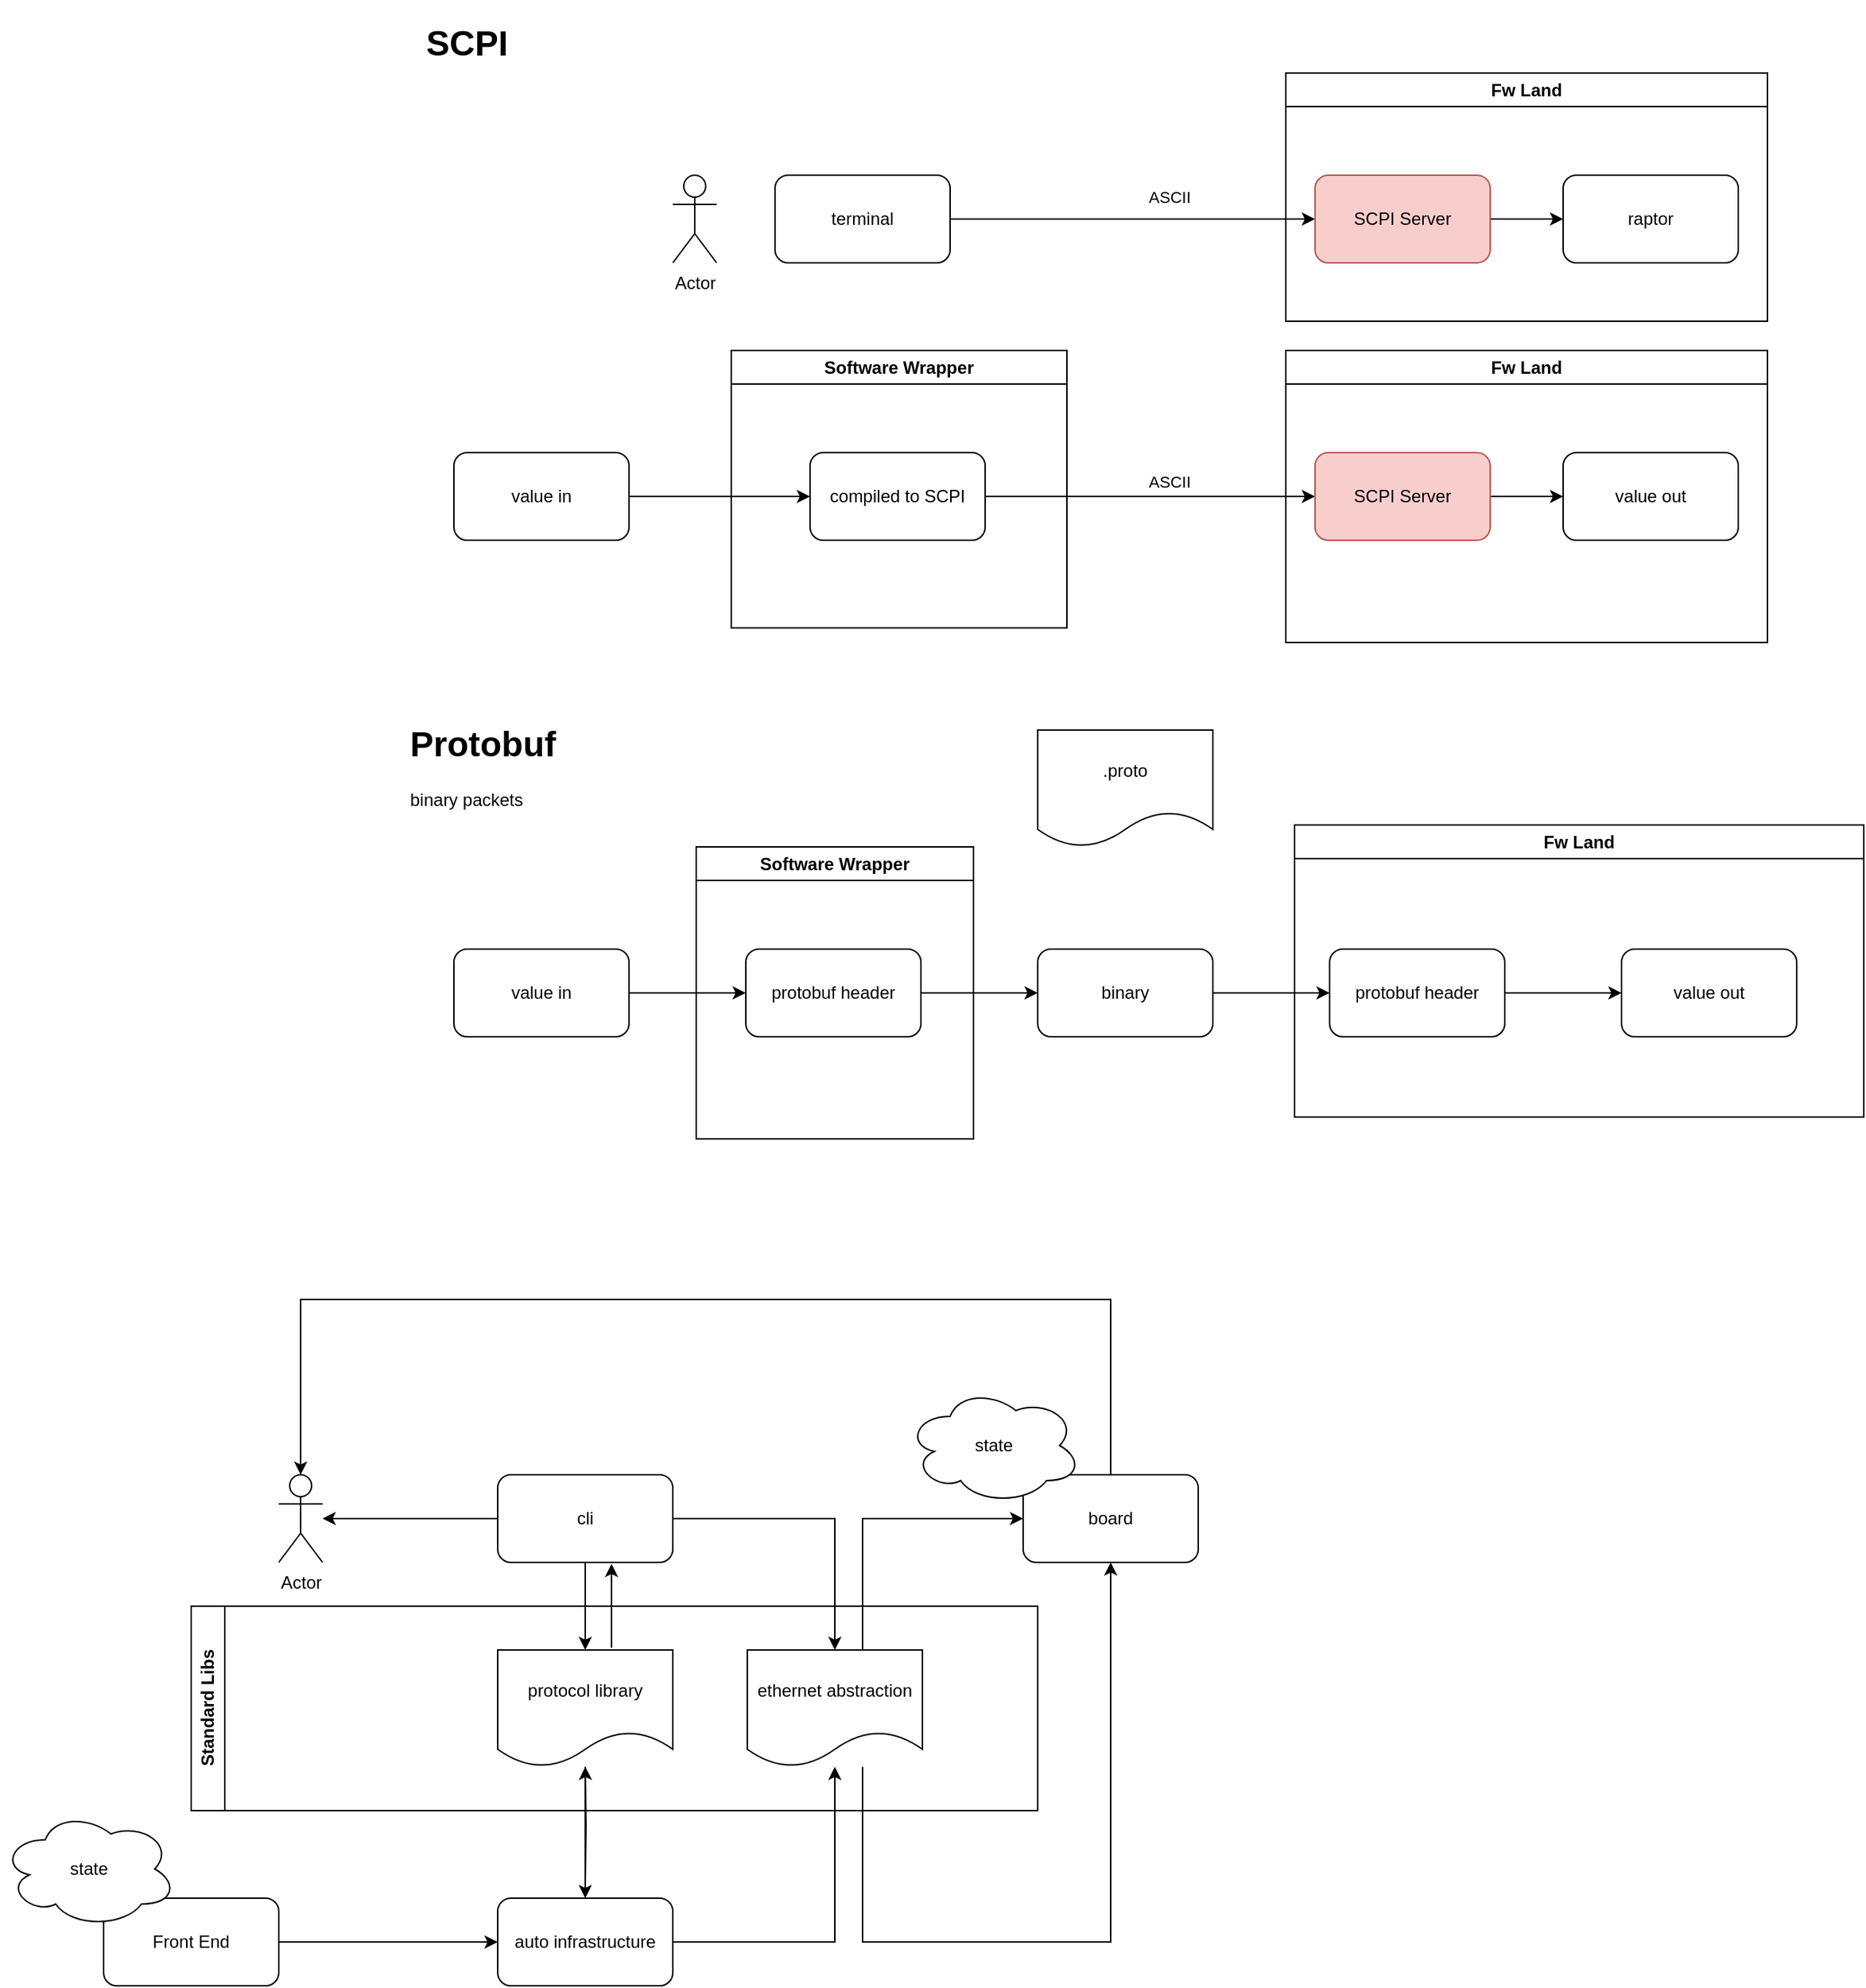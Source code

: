 <mxfile version="23.1.6" type="github">
  <diagram name="ページ1" id="B8-x3M2N_6PaRBQZLglH">
    <mxGraphModel dx="1681" dy="791" grid="1" gridSize="10" guides="1" tooltips="1" connect="1" arrows="1" fold="1" page="1" pageScale="1" pageWidth="827" pageHeight="1169" math="0" shadow="0">
      <root>
        <mxCell id="0" />
        <mxCell id="1" parent="0" />
        <mxCell id="lA-4Ht-vh1E4plJkYhcR-1" value="Actor" style="shape=umlActor;verticalLabelPosition=bottom;verticalAlign=top;html=1;outlineConnect=0;" parent="1" vertex="1">
          <mxGeometry x="60" y="140" width="30" height="60" as="geometry" />
        </mxCell>
        <mxCell id="lA-4Ht-vh1E4plJkYhcR-5" style="edgeStyle=orthogonalEdgeStyle;rounded=0;orthogonalLoop=1;jettySize=auto;html=1;" parent="1" source="lA-4Ht-vh1E4plJkYhcR-31" edge="1">
          <mxGeometry relative="1" as="geometry">
            <mxPoint x="670" y="170" as="targetPoint" />
          </mxGeometry>
        </mxCell>
        <mxCell id="lA-4Ht-vh1E4plJkYhcR-2" value="terminal" style="rounded=1;whiteSpace=wrap;html=1;" parent="1" vertex="1">
          <mxGeometry x="130" y="140" width="120" height="60" as="geometry" />
        </mxCell>
        <mxCell id="lA-4Ht-vh1E4plJkYhcR-4" value="&lt;h1&gt;SCPI&lt;/h1&gt;&lt;p&gt;&lt;br&gt;&lt;/p&gt;" style="text;html=1;spacing=5;spacingTop=-20;whiteSpace=wrap;overflow=hidden;rounded=0;" parent="1" vertex="1">
          <mxGeometry x="-114" y="30" width="190" height="80" as="geometry" />
        </mxCell>
        <mxCell id="lA-4Ht-vh1E4plJkYhcR-11" value="" style="edgeStyle=orthogonalEdgeStyle;rounded=0;orthogonalLoop=1;jettySize=auto;html=1;" parent="1" source="lA-4Ht-vh1E4plJkYhcR-9" target="lA-4Ht-vh1E4plJkYhcR-10" edge="1">
          <mxGeometry relative="1" as="geometry" />
        </mxCell>
        <mxCell id="lA-4Ht-vh1E4plJkYhcR-9" value="protobuf header" style="rounded=1;whiteSpace=wrap;html=1;" parent="1" vertex="1">
          <mxGeometry x="110" y="670" width="120" height="60" as="geometry" />
        </mxCell>
        <mxCell id="lA-4Ht-vh1E4plJkYhcR-13" value="" style="edgeStyle=orthogonalEdgeStyle;rounded=0;orthogonalLoop=1;jettySize=auto;html=1;" parent="1" source="lA-4Ht-vh1E4plJkYhcR-10" target="lA-4Ht-vh1E4plJkYhcR-12" edge="1">
          <mxGeometry relative="1" as="geometry" />
        </mxCell>
        <mxCell id="lA-4Ht-vh1E4plJkYhcR-10" value="binary" style="rounded=1;whiteSpace=wrap;html=1;" parent="1" vertex="1">
          <mxGeometry x="310" y="670" width="120" height="60" as="geometry" />
        </mxCell>
        <mxCell id="lA-4Ht-vh1E4plJkYhcR-15" value="" style="edgeStyle=orthogonalEdgeStyle;rounded=0;orthogonalLoop=1;jettySize=auto;html=1;" parent="1" source="lA-4Ht-vh1E4plJkYhcR-12" target="lA-4Ht-vh1E4plJkYhcR-14" edge="1">
          <mxGeometry relative="1" as="geometry" />
        </mxCell>
        <mxCell id="lA-4Ht-vh1E4plJkYhcR-12" value="protobuf header" style="rounded=1;whiteSpace=wrap;html=1;" parent="1" vertex="1">
          <mxGeometry x="510" y="670" width="120" height="60" as="geometry" />
        </mxCell>
        <mxCell id="lA-4Ht-vh1E4plJkYhcR-14" value="value out" style="rounded=1;whiteSpace=wrap;html=1;" parent="1" vertex="1">
          <mxGeometry x="710" y="670" width="120" height="60" as="geometry" />
        </mxCell>
        <mxCell id="lA-4Ht-vh1E4plJkYhcR-17" style="edgeStyle=orthogonalEdgeStyle;rounded=0;orthogonalLoop=1;jettySize=auto;html=1;" parent="1" source="lA-4Ht-vh1E4plJkYhcR-16" target="lA-4Ht-vh1E4plJkYhcR-9" edge="1">
          <mxGeometry relative="1" as="geometry" />
        </mxCell>
        <mxCell id="lA-4Ht-vh1E4plJkYhcR-16" value="value in" style="rounded=1;whiteSpace=wrap;html=1;" parent="1" vertex="1">
          <mxGeometry x="-90" y="670" width="120" height="60" as="geometry" />
        </mxCell>
        <mxCell id="lA-4Ht-vh1E4plJkYhcR-18" value="Software Wrapper" style="swimlane;whiteSpace=wrap;html=1;" parent="1" vertex="1">
          <mxGeometry x="76" y="600" width="190" height="200" as="geometry" />
        </mxCell>
        <mxCell id="lA-4Ht-vh1E4plJkYhcR-20" value="Software Wrapper" style="swimlane;whiteSpace=wrap;html=1;" parent="1" vertex="1">
          <mxGeometry x="100" y="260" width="230" height="190" as="geometry" />
        </mxCell>
        <mxCell id="lA-4Ht-vh1E4plJkYhcR-21" value="compiled to SCPI" style="rounded=1;whiteSpace=wrap;html=1;" parent="lA-4Ht-vh1E4plJkYhcR-20" vertex="1">
          <mxGeometry x="54" y="70" width="120" height="60" as="geometry" />
        </mxCell>
        <mxCell id="lA-4Ht-vh1E4plJkYhcR-22" style="edgeStyle=orthogonalEdgeStyle;rounded=0;orthogonalLoop=1;jettySize=auto;html=1;" parent="1" source="lA-4Ht-vh1E4plJkYhcR-19" target="lA-4Ht-vh1E4plJkYhcR-21" edge="1">
          <mxGeometry relative="1" as="geometry" />
        </mxCell>
        <mxCell id="lA-4Ht-vh1E4plJkYhcR-19" value="value in" style="rounded=1;whiteSpace=wrap;html=1;" parent="1" vertex="1">
          <mxGeometry x="-90" y="330" width="120" height="60" as="geometry" />
        </mxCell>
        <mxCell id="lA-4Ht-vh1E4plJkYhcR-24" value="value out" style="rounded=1;whiteSpace=wrap;html=1;" parent="1" vertex="1">
          <mxGeometry x="670" y="330" width="120" height="60" as="geometry" />
        </mxCell>
        <mxCell id="lA-4Ht-vh1E4plJkYhcR-23" style="edgeStyle=orthogonalEdgeStyle;rounded=0;orthogonalLoop=1;jettySize=auto;html=1;" parent="1" source="lA-4Ht-vh1E4plJkYhcR-25" target="lA-4Ht-vh1E4plJkYhcR-24" edge="1">
          <mxGeometry relative="1" as="geometry">
            <mxPoint x="600" y="360" as="targetPoint" />
          </mxGeometry>
        </mxCell>
        <mxCell id="lA-4Ht-vh1E4plJkYhcR-26" value="" style="edgeStyle=orthogonalEdgeStyle;rounded=0;orthogonalLoop=1;jettySize=auto;html=1;" parent="1" source="lA-4Ht-vh1E4plJkYhcR-21" target="lA-4Ht-vh1E4plJkYhcR-25" edge="1">
          <mxGeometry relative="1" as="geometry">
            <mxPoint x="600" y="360" as="targetPoint" />
            <mxPoint x="274" y="360" as="sourcePoint" />
          </mxGeometry>
        </mxCell>
        <mxCell id="lA-4Ht-vh1E4plJkYhcR-30" value="ASCII" style="edgeLabel;html=1;align=center;verticalAlign=middle;resizable=0;points=[];" parent="lA-4Ht-vh1E4plJkYhcR-26" vertex="1" connectable="0">
          <mxGeometry x="0.075" y="1" relative="1" as="geometry">
            <mxPoint x="4" y="-9" as="offset" />
          </mxGeometry>
        </mxCell>
        <mxCell id="lA-4Ht-vh1E4plJkYhcR-25" value="SCPI Server" style="rounded=1;whiteSpace=wrap;html=1;fillColor=#f8cecc;strokeColor=#b85450;" parent="1" vertex="1">
          <mxGeometry x="500" y="330" width="120" height="60" as="geometry" />
        </mxCell>
        <mxCell id="lA-4Ht-vh1E4plJkYhcR-27" value="Fw Land" style="swimlane;whiteSpace=wrap;html=1;" parent="1" vertex="1">
          <mxGeometry x="480" y="260" width="330" height="200" as="geometry" />
        </mxCell>
        <mxCell id="lA-4Ht-vh1E4plJkYhcR-29" value="Fw Land" style="swimlane;whiteSpace=wrap;html=1;" parent="1" vertex="1">
          <mxGeometry x="486" y="585" width="390" height="200" as="geometry" />
        </mxCell>
        <mxCell id="lA-4Ht-vh1E4plJkYhcR-32" value="" style="edgeStyle=orthogonalEdgeStyle;rounded=0;orthogonalLoop=1;jettySize=auto;html=1;" parent="1" source="lA-4Ht-vh1E4plJkYhcR-2" target="lA-4Ht-vh1E4plJkYhcR-31" edge="1">
          <mxGeometry relative="1" as="geometry">
            <mxPoint x="550" y="170" as="targetPoint" />
            <mxPoint x="250" y="170" as="sourcePoint" />
          </mxGeometry>
        </mxCell>
        <mxCell id="lA-4Ht-vh1E4plJkYhcR-35" value="ASCII" style="edgeLabel;html=1;align=center;verticalAlign=middle;resizable=0;points=[];" parent="lA-4Ht-vh1E4plJkYhcR-32" vertex="1" connectable="0">
          <mxGeometry x="-0.109" y="-2" relative="1" as="geometry">
            <mxPoint x="38" y="-17" as="offset" />
          </mxGeometry>
        </mxCell>
        <mxCell id="lA-4Ht-vh1E4plJkYhcR-33" value="Fw Land" style="swimlane;whiteSpace=wrap;html=1;" parent="1" vertex="1">
          <mxGeometry x="480" y="70" width="330" height="170" as="geometry" />
        </mxCell>
        <mxCell id="lA-4Ht-vh1E4plJkYhcR-31" value="SCPI Server" style="rounded=1;whiteSpace=wrap;html=1;fillColor=#f8cecc;strokeColor=#b85450;" parent="lA-4Ht-vh1E4plJkYhcR-33" vertex="1">
          <mxGeometry x="20" y="70" width="120" height="60" as="geometry" />
        </mxCell>
        <mxCell id="lA-4Ht-vh1E4plJkYhcR-6" value="raptor" style="rounded=1;whiteSpace=wrap;html=1;" parent="lA-4Ht-vh1E4plJkYhcR-33" vertex="1">
          <mxGeometry x="190" y="70" width="120" height="60" as="geometry" />
        </mxCell>
        <mxCell id="lA-4Ht-vh1E4plJkYhcR-34" value="&lt;h1&gt;Protobuf&lt;/h1&gt;&lt;div&gt;binary packets&lt;/div&gt;" style="text;html=1;spacing=5;spacingTop=-20;whiteSpace=wrap;overflow=hidden;rounded=0;" parent="1" vertex="1">
          <mxGeometry x="-125" y="510" width="190" height="80" as="geometry" />
        </mxCell>
        <mxCell id="lA-4Ht-vh1E4plJkYhcR-36" value=".proto" style="shape=document;whiteSpace=wrap;html=1;boundedLbl=1;" parent="1" vertex="1">
          <mxGeometry x="310" y="520" width="120" height="80" as="geometry" />
        </mxCell>
        <mxCell id="lA-4Ht-vh1E4plJkYhcR-48" style="edgeStyle=orthogonalEdgeStyle;rounded=0;orthogonalLoop=1;jettySize=auto;html=1;" parent="1" source="lA-4Ht-vh1E4plJkYhcR-39" target="lA-4Ht-vh1E4plJkYhcR-47" edge="1">
          <mxGeometry relative="1" as="geometry" />
        </mxCell>
        <mxCell id="lA-4Ht-vh1E4plJkYhcR-55" style="edgeStyle=orthogonalEdgeStyle;rounded=0;orthogonalLoop=1;jettySize=auto;html=1;" parent="1" source="lA-4Ht-vh1E4plJkYhcR-39" target="lA-4Ht-vh1E4plJkYhcR-42" edge="1">
          <mxGeometry relative="1" as="geometry" />
        </mxCell>
        <mxCell id="lA-4Ht-vh1E4plJkYhcR-71" style="edgeStyle=orthogonalEdgeStyle;rounded=0;orthogonalLoop=1;jettySize=auto;html=1;" parent="1" source="lA-4Ht-vh1E4plJkYhcR-39" target="lA-4Ht-vh1E4plJkYhcR-69" edge="1">
          <mxGeometry relative="1" as="geometry" />
        </mxCell>
        <mxCell id="lA-4Ht-vh1E4plJkYhcR-39" value="cli" style="rounded=1;whiteSpace=wrap;html=1;" parent="1" vertex="1">
          <mxGeometry x="-60" y="1030" width="120" height="60" as="geometry" />
        </mxCell>
        <mxCell id="lA-4Ht-vh1E4plJkYhcR-62" style="edgeStyle=orthogonalEdgeStyle;rounded=0;orthogonalLoop=1;jettySize=auto;html=1;" parent="1" source="lA-4Ht-vh1E4plJkYhcR-40" target="lA-4Ht-vh1E4plJkYhcR-47" edge="1">
          <mxGeometry relative="1" as="geometry">
            <Array as="points">
              <mxPoint x="360" y="910" />
              <mxPoint x="-195" y="910" />
            </Array>
          </mxGeometry>
        </mxCell>
        <mxCell id="lA-4Ht-vh1E4plJkYhcR-40" value="board" style="rounded=1;whiteSpace=wrap;html=1;" parent="1" vertex="1">
          <mxGeometry x="300" y="1030" width="120" height="60" as="geometry" />
        </mxCell>
        <mxCell id="lA-4Ht-vh1E4plJkYhcR-56" style="edgeStyle=orthogonalEdgeStyle;rounded=0;orthogonalLoop=1;jettySize=auto;html=1;entryX=0.65;entryY=1.017;entryDx=0;entryDy=0;entryPerimeter=0;exitX=0.65;exitY=-0.019;exitDx=0;exitDy=0;exitPerimeter=0;" parent="1" source="lA-4Ht-vh1E4plJkYhcR-42" target="lA-4Ht-vh1E4plJkYhcR-39" edge="1">
          <mxGeometry relative="1" as="geometry" />
        </mxCell>
        <mxCell id="lA-4Ht-vh1E4plJkYhcR-47" value="Actor" style="shape=umlActor;verticalLabelPosition=bottom;verticalAlign=top;html=1;outlineConnect=0;" parent="1" vertex="1">
          <mxGeometry x="-210" y="1030" width="30" height="60" as="geometry" />
        </mxCell>
        <mxCell id="lA-4Ht-vh1E4plJkYhcR-52" style="edgeStyle=orthogonalEdgeStyle;rounded=0;orthogonalLoop=1;jettySize=auto;html=1;" parent="1" target="lA-4Ht-vh1E4plJkYhcR-42" edge="1">
          <mxGeometry relative="1" as="geometry">
            <mxPoint y="1310.0" as="sourcePoint" />
          </mxGeometry>
        </mxCell>
        <mxCell id="lA-4Ht-vh1E4plJkYhcR-53" style="edgeStyle=orthogonalEdgeStyle;rounded=0;orthogonalLoop=1;jettySize=auto;html=1;" parent="1" source="lA-4Ht-vh1E4plJkYhcR-42" target="lA-4Ht-vh1E4plJkYhcR-67" edge="1">
          <mxGeometry relative="1" as="geometry">
            <mxPoint x="15" y="1326.0" as="targetPoint" />
            <Array as="points" />
          </mxGeometry>
        </mxCell>
        <mxCell id="lA-4Ht-vh1E4plJkYhcR-64" style="edgeStyle=orthogonalEdgeStyle;rounded=0;orthogonalLoop=1;jettySize=auto;html=1;" parent="1" source="lA-4Ht-vh1E4plJkYhcR-63" edge="1">
          <mxGeometry relative="1" as="geometry">
            <mxPoint x="-60" y="1350.0" as="targetPoint" />
          </mxGeometry>
        </mxCell>
        <mxCell id="lA-4Ht-vh1E4plJkYhcR-63" value="Front End" style="rounded=1;whiteSpace=wrap;html=1;" parent="1" vertex="1">
          <mxGeometry x="-330" y="1320" width="120" height="60" as="geometry" />
        </mxCell>
        <mxCell id="lA-4Ht-vh1E4plJkYhcR-65" value="state" style="ellipse;shape=cloud;whiteSpace=wrap;html=1;" parent="1" vertex="1">
          <mxGeometry x="-400" y="1260" width="120" height="80" as="geometry" />
        </mxCell>
        <mxCell id="lA-4Ht-vh1E4plJkYhcR-66" value="state" style="ellipse;shape=cloud;whiteSpace=wrap;html=1;" parent="1" vertex="1">
          <mxGeometry x="220" y="970" width="120" height="80" as="geometry" />
        </mxCell>
        <mxCell id="lA-4Ht-vh1E4plJkYhcR-73" style="edgeStyle=orthogonalEdgeStyle;rounded=0;orthogonalLoop=1;jettySize=auto;html=1;" parent="1" source="lA-4Ht-vh1E4plJkYhcR-67" target="lA-4Ht-vh1E4plJkYhcR-69" edge="1">
          <mxGeometry relative="1" as="geometry" />
        </mxCell>
        <mxCell id="lA-4Ht-vh1E4plJkYhcR-67" value="auto infrastructure" style="rounded=1;whiteSpace=wrap;html=1;" parent="1" vertex="1">
          <mxGeometry x="-60" y="1320" width="120" height="60" as="geometry" />
        </mxCell>
        <mxCell id="lA-4Ht-vh1E4plJkYhcR-72" style="edgeStyle=orthogonalEdgeStyle;rounded=0;orthogonalLoop=1;jettySize=auto;html=1;" parent="1" source="lA-4Ht-vh1E4plJkYhcR-69" target="lA-4Ht-vh1E4plJkYhcR-40" edge="1">
          <mxGeometry relative="1" as="geometry">
            <Array as="points">
              <mxPoint x="190" y="1060" />
            </Array>
          </mxGeometry>
        </mxCell>
        <mxCell id="lA-4Ht-vh1E4plJkYhcR-74" style="edgeStyle=orthogonalEdgeStyle;rounded=0;orthogonalLoop=1;jettySize=auto;html=1;" parent="1" source="lA-4Ht-vh1E4plJkYhcR-69" target="lA-4Ht-vh1E4plJkYhcR-40" edge="1">
          <mxGeometry relative="1" as="geometry">
            <Array as="points">
              <mxPoint x="190" y="1350" />
              <mxPoint x="360" y="1350" />
            </Array>
          </mxGeometry>
        </mxCell>
        <mxCell id="lA-4Ht-vh1E4plJkYhcR-69" value="ethernet abstraction" style="shape=document;whiteSpace=wrap;html=1;boundedLbl=1;" parent="1" vertex="1">
          <mxGeometry x="111" y="1150" width="120" height="80" as="geometry" />
        </mxCell>
        <mxCell id="lA-4Ht-vh1E4plJkYhcR-75" value="Standard Libs" style="swimlane;horizontal=0;whiteSpace=wrap;html=1;" parent="1" vertex="1">
          <mxGeometry x="-270" y="1120" width="580" height="140" as="geometry" />
        </mxCell>
        <mxCell id="lA-4Ht-vh1E4plJkYhcR-42" value="protocol library" style="shape=document;whiteSpace=wrap;html=1;boundedLbl=1;" parent="lA-4Ht-vh1E4plJkYhcR-75" vertex="1">
          <mxGeometry x="210" y="30" width="120" height="80" as="geometry" />
        </mxCell>
      </root>
    </mxGraphModel>
  </diagram>
</mxfile>
